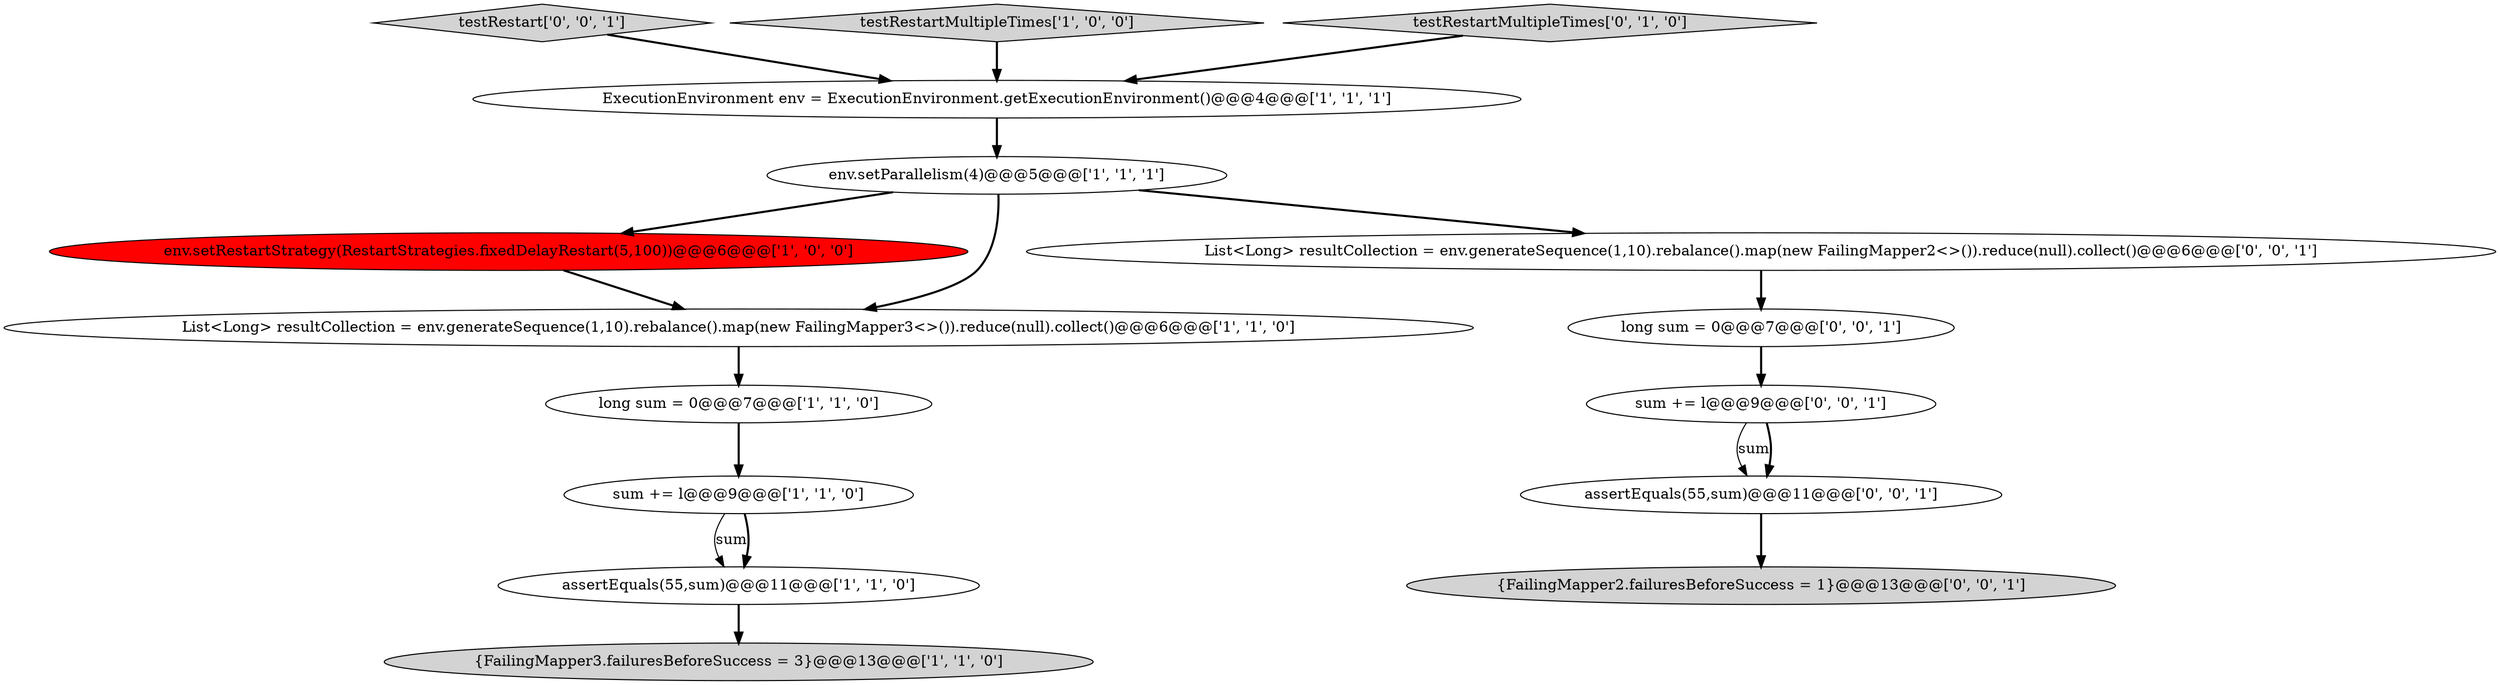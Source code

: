 digraph {
4 [style = filled, label = "assertEquals(55,sum)@@@11@@@['1', '1', '0']", fillcolor = white, shape = ellipse image = "AAA0AAABBB1BBB"];
10 [style = filled, label = "testRestart['0', '0', '1']", fillcolor = lightgray, shape = diamond image = "AAA0AAABBB3BBB"];
13 [style = filled, label = "assertEquals(55,sum)@@@11@@@['0', '0', '1']", fillcolor = white, shape = ellipse image = "AAA0AAABBB3BBB"];
0 [style = filled, label = "ExecutionEnvironment env = ExecutionEnvironment.getExecutionEnvironment()@@@4@@@['1', '1', '1']", fillcolor = white, shape = ellipse image = "AAA0AAABBB1BBB"];
3 [style = filled, label = "env.setParallelism(4)@@@5@@@['1', '1', '1']", fillcolor = white, shape = ellipse image = "AAA0AAABBB1BBB"];
5 [style = filled, label = "env.setRestartStrategy(RestartStrategies.fixedDelayRestart(5,100))@@@6@@@['1', '0', '0']", fillcolor = red, shape = ellipse image = "AAA1AAABBB1BBB"];
11 [style = filled, label = "sum += l@@@9@@@['0', '0', '1']", fillcolor = white, shape = ellipse image = "AAA0AAABBB3BBB"];
8 [style = filled, label = "{FailingMapper3.failuresBeforeSuccess = 3}@@@13@@@['1', '1', '0']", fillcolor = lightgray, shape = ellipse image = "AAA0AAABBB1BBB"];
15 [style = filled, label = "{FailingMapper2.failuresBeforeSuccess = 1}@@@13@@@['0', '0', '1']", fillcolor = lightgray, shape = ellipse image = "AAA0AAABBB3BBB"];
1 [style = filled, label = "List<Long> resultCollection = env.generateSequence(1,10).rebalance().map(new FailingMapper3<>()).reduce(null).collect()@@@6@@@['1', '1', '0']", fillcolor = white, shape = ellipse image = "AAA0AAABBB1BBB"];
7 [style = filled, label = "long sum = 0@@@7@@@['1', '1', '0']", fillcolor = white, shape = ellipse image = "AAA0AAABBB1BBB"];
6 [style = filled, label = "testRestartMultipleTimes['1', '0', '0']", fillcolor = lightgray, shape = diamond image = "AAA0AAABBB1BBB"];
9 [style = filled, label = "testRestartMultipleTimes['0', '1', '0']", fillcolor = lightgray, shape = diamond image = "AAA0AAABBB2BBB"];
12 [style = filled, label = "List<Long> resultCollection = env.generateSequence(1,10).rebalance().map(new FailingMapper2<>()).reduce(null).collect()@@@6@@@['0', '0', '1']", fillcolor = white, shape = ellipse image = "AAA0AAABBB3BBB"];
2 [style = filled, label = "sum += l@@@9@@@['1', '1', '0']", fillcolor = white, shape = ellipse image = "AAA0AAABBB1BBB"];
14 [style = filled, label = "long sum = 0@@@7@@@['0', '0', '1']", fillcolor = white, shape = ellipse image = "AAA0AAABBB3BBB"];
0->3 [style = bold, label=""];
4->8 [style = bold, label=""];
5->1 [style = bold, label=""];
10->0 [style = bold, label=""];
3->5 [style = bold, label=""];
6->0 [style = bold, label=""];
13->15 [style = bold, label=""];
2->4 [style = solid, label="sum"];
11->13 [style = solid, label="sum"];
9->0 [style = bold, label=""];
3->12 [style = bold, label=""];
3->1 [style = bold, label=""];
2->4 [style = bold, label=""];
7->2 [style = bold, label=""];
1->7 [style = bold, label=""];
14->11 [style = bold, label=""];
11->13 [style = bold, label=""];
12->14 [style = bold, label=""];
}
